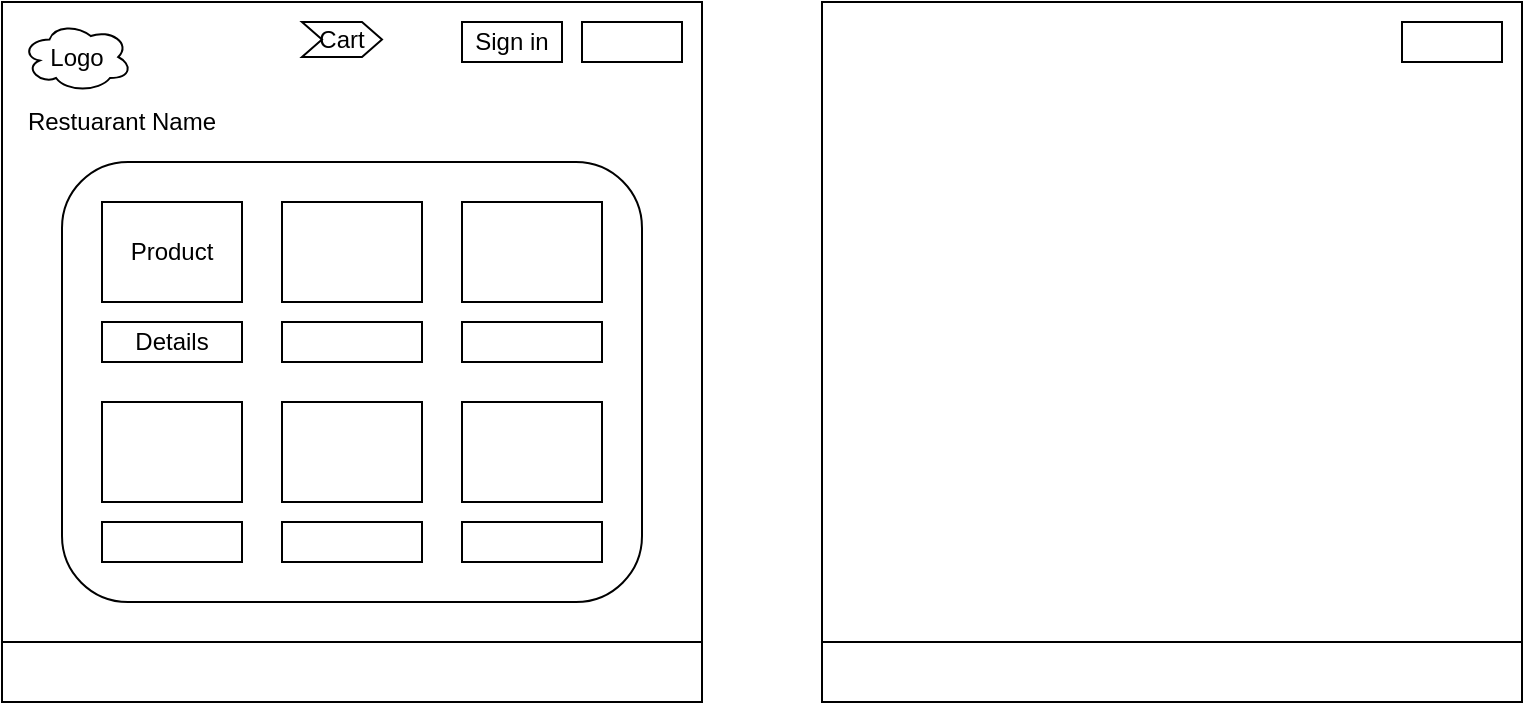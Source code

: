 <mxfile version="24.8.4">
  <diagram name="Page-1" id="f2C7okhfU_2KWWLTlUfj">
    <mxGraphModel dx="897" dy="344" grid="1" gridSize="10" guides="1" tooltips="1" connect="1" arrows="1" fold="1" page="1" pageScale="1" pageWidth="827" pageHeight="1169" math="0" shadow="0">
      <root>
        <mxCell id="0" />
        <mxCell id="1" parent="0" />
        <mxCell id="ZQC9xDUk0hvV3A3y6WX4-1" value="" style="whiteSpace=wrap;html=1;aspect=fixed;" vertex="1" parent="1">
          <mxGeometry x="120" y="20" width="350" height="350" as="geometry" />
        </mxCell>
        <mxCell id="ZQC9xDUk0hvV3A3y6WX4-2" value="Sign in" style="rounded=0;whiteSpace=wrap;html=1;" vertex="1" parent="1">
          <mxGeometry x="350" y="30" width="50" height="20" as="geometry" />
        </mxCell>
        <mxCell id="ZQC9xDUk0hvV3A3y6WX4-3" value="" style="rounded=0;whiteSpace=wrap;html=1;" vertex="1" parent="1">
          <mxGeometry x="410" y="30" width="50" height="20" as="geometry" />
        </mxCell>
        <mxCell id="ZQC9xDUk0hvV3A3y6WX4-4" value="" style="rounded=0;whiteSpace=wrap;html=1;" vertex="1" parent="1">
          <mxGeometry x="120" y="340" width="350" height="30" as="geometry" />
        </mxCell>
        <mxCell id="ZQC9xDUk0hvV3A3y6WX4-5" value="" style="whiteSpace=wrap;html=1;aspect=fixed;" vertex="1" parent="1">
          <mxGeometry x="530" y="20" width="350" height="350" as="geometry" />
        </mxCell>
        <mxCell id="ZQC9xDUk0hvV3A3y6WX4-7" value="" style="rounded=0;whiteSpace=wrap;html=1;" vertex="1" parent="1">
          <mxGeometry x="820" y="30" width="50" height="20" as="geometry" />
        </mxCell>
        <mxCell id="ZQC9xDUk0hvV3A3y6WX4-8" value="" style="rounded=0;whiteSpace=wrap;html=1;" vertex="1" parent="1">
          <mxGeometry x="530" y="340" width="350" height="30" as="geometry" />
        </mxCell>
        <mxCell id="ZQC9xDUk0hvV3A3y6WX4-9" value="" style="rounded=1;whiteSpace=wrap;html=1;" vertex="1" parent="1">
          <mxGeometry x="150" y="100" width="290" height="220" as="geometry" />
        </mxCell>
        <mxCell id="ZQC9xDUk0hvV3A3y6WX4-10" value="Restuarant Name" style="text;html=1;align=center;verticalAlign=middle;whiteSpace=wrap;rounded=0;" vertex="1" parent="1">
          <mxGeometry x="130" y="65" width="100" height="30" as="geometry" />
        </mxCell>
        <mxCell id="ZQC9xDUk0hvV3A3y6WX4-11" value="Logo" style="ellipse;shape=cloud;whiteSpace=wrap;html=1;" vertex="1" parent="1">
          <mxGeometry x="130" y="30" width="55" height="35" as="geometry" />
        </mxCell>
        <mxCell id="ZQC9xDUk0hvV3A3y6WX4-12" value="Product" style="rounded=0;whiteSpace=wrap;html=1;" vertex="1" parent="1">
          <mxGeometry x="170" y="120" width="70" height="50" as="geometry" />
        </mxCell>
        <mxCell id="ZQC9xDUk0hvV3A3y6WX4-14" value="Details" style="rounded=0;whiteSpace=wrap;html=1;" vertex="1" parent="1">
          <mxGeometry x="170" y="180" width="70" height="20" as="geometry" />
        </mxCell>
        <mxCell id="ZQC9xDUk0hvV3A3y6WX4-15" value="" style="rounded=0;whiteSpace=wrap;html=1;" vertex="1" parent="1">
          <mxGeometry x="260" y="120" width="70" height="50" as="geometry" />
        </mxCell>
        <mxCell id="ZQC9xDUk0hvV3A3y6WX4-16" value="" style="rounded=0;whiteSpace=wrap;html=1;" vertex="1" parent="1">
          <mxGeometry x="260" y="180" width="70" height="20" as="geometry" />
        </mxCell>
        <mxCell id="ZQC9xDUk0hvV3A3y6WX4-17" value="" style="rounded=0;whiteSpace=wrap;html=1;" vertex="1" parent="1">
          <mxGeometry x="350" y="120" width="70" height="50" as="geometry" />
        </mxCell>
        <mxCell id="ZQC9xDUk0hvV3A3y6WX4-18" value="" style="rounded=0;whiteSpace=wrap;html=1;" vertex="1" parent="1">
          <mxGeometry x="350" y="180" width="70" height="20" as="geometry" />
        </mxCell>
        <mxCell id="ZQC9xDUk0hvV3A3y6WX4-19" value="" style="rounded=0;whiteSpace=wrap;html=1;" vertex="1" parent="1">
          <mxGeometry x="170" y="220" width="70" height="50" as="geometry" />
        </mxCell>
        <mxCell id="ZQC9xDUk0hvV3A3y6WX4-20" value="" style="rounded=0;whiteSpace=wrap;html=1;" vertex="1" parent="1">
          <mxGeometry x="170" y="280" width="70" height="20" as="geometry" />
        </mxCell>
        <mxCell id="ZQC9xDUk0hvV3A3y6WX4-21" value="" style="rounded=0;whiteSpace=wrap;html=1;" vertex="1" parent="1">
          <mxGeometry x="350" y="220" width="70" height="50" as="geometry" />
        </mxCell>
        <mxCell id="ZQC9xDUk0hvV3A3y6WX4-22" value="" style="rounded=0;whiteSpace=wrap;html=1;" vertex="1" parent="1">
          <mxGeometry x="350" y="280" width="70" height="20" as="geometry" />
        </mxCell>
        <mxCell id="ZQC9xDUk0hvV3A3y6WX4-23" value="" style="rounded=0;whiteSpace=wrap;html=1;" vertex="1" parent="1">
          <mxGeometry x="260" y="220" width="70" height="50" as="geometry" />
        </mxCell>
        <mxCell id="ZQC9xDUk0hvV3A3y6WX4-24" value="" style="rounded=0;whiteSpace=wrap;html=1;" vertex="1" parent="1">
          <mxGeometry x="260" y="280" width="70" height="20" as="geometry" />
        </mxCell>
        <mxCell id="ZQC9xDUk0hvV3A3y6WX4-25" value="Cart" style="shape=step;perimeter=stepPerimeter;whiteSpace=wrap;html=1;fixedSize=1;size=10;" vertex="1" parent="1">
          <mxGeometry x="270" y="30" width="40" height="17.5" as="geometry" />
        </mxCell>
      </root>
    </mxGraphModel>
  </diagram>
</mxfile>
